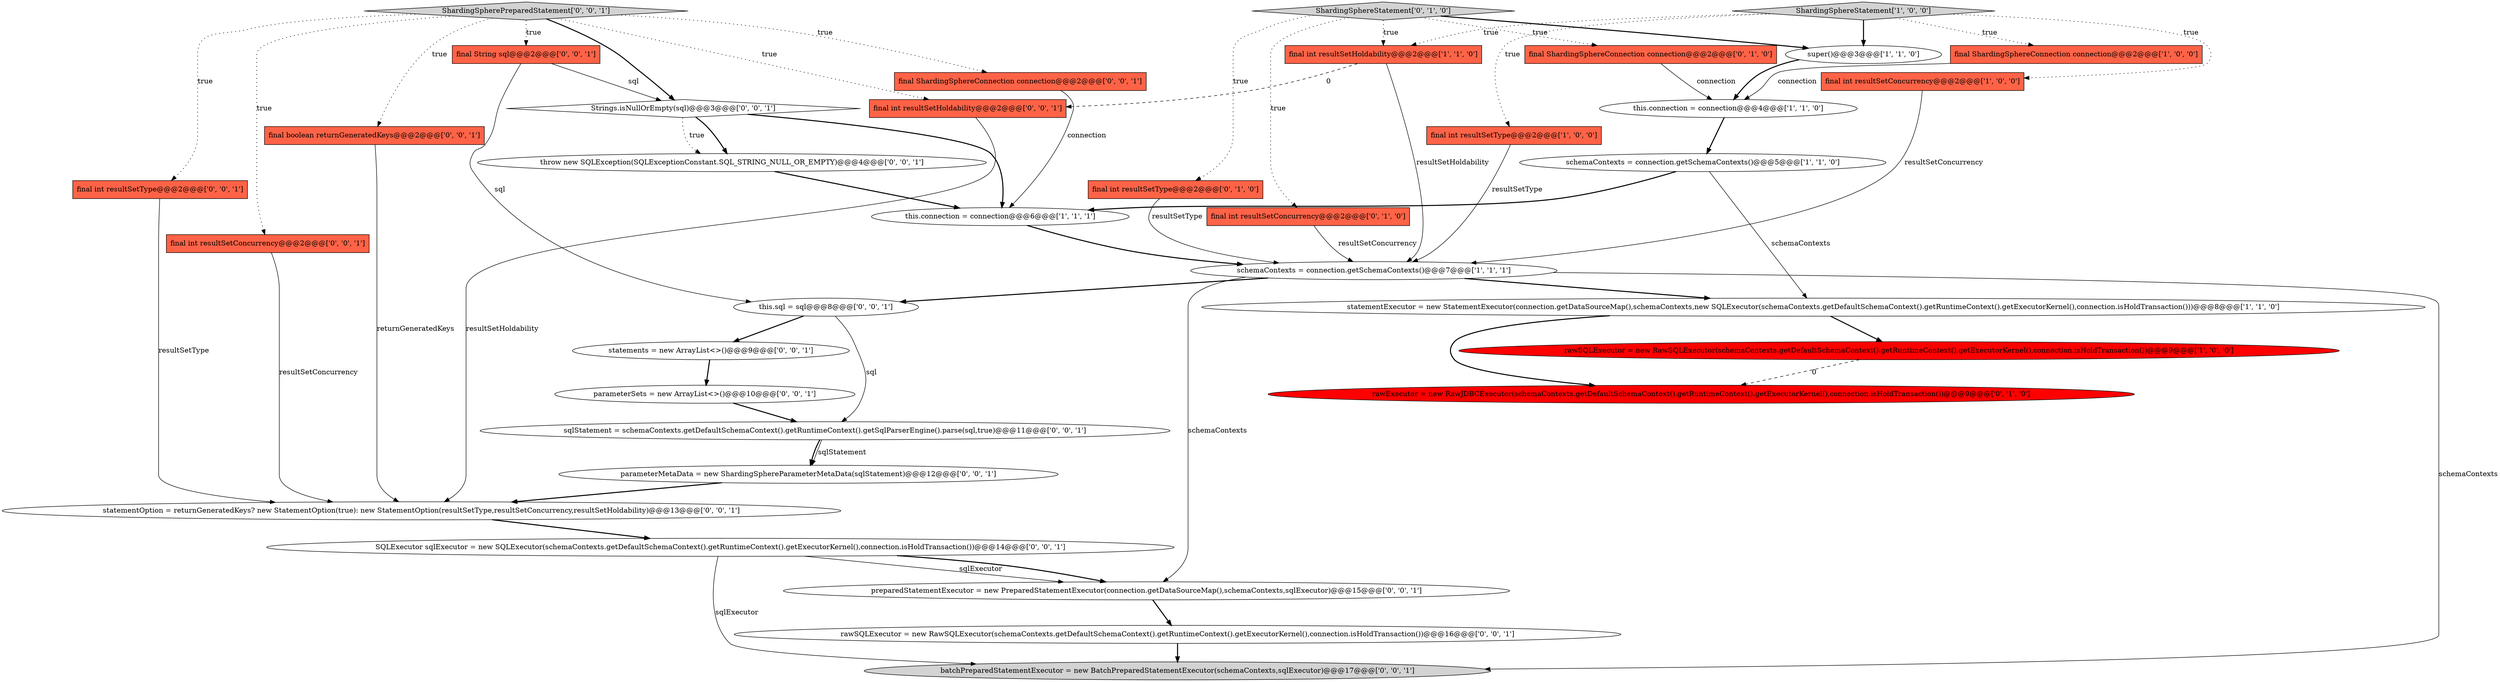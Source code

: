 digraph {
34 [style = filled, label = "final int resultSetHoldability@@@2@@@['0', '0', '1']", fillcolor = tomato, shape = box image = "AAA0AAABBB3BBB"];
22 [style = filled, label = "this.sql = sql@@@8@@@['0', '0', '1']", fillcolor = white, shape = ellipse image = "AAA0AAABBB3BBB"];
29 [style = filled, label = "final boolean returnGeneratedKeys@@@2@@@['0', '0', '1']", fillcolor = tomato, shape = box image = "AAA0AAABBB3BBB"];
24 [style = filled, label = "final int resultSetType@@@2@@@['0', '0', '1']", fillcolor = tomato, shape = box image = "AAA0AAABBB3BBB"];
5 [style = filled, label = "final int resultSetConcurrency@@@2@@@['1', '0', '0']", fillcolor = tomato, shape = box image = "AAA0AAABBB1BBB"];
13 [style = filled, label = "rawExecutor = new RawJDBCExecutor(schemaContexts.getDefaultSchemaContext().getRuntimeContext().getExecutorKernel(),connection.isHoldTransaction())@@@9@@@['0', '1', '0']", fillcolor = red, shape = ellipse image = "AAA1AAABBB2BBB"];
12 [style = filled, label = "final ShardingSphereConnection connection@@@2@@@['0', '1', '0']", fillcolor = tomato, shape = box image = "AAA0AAABBB2BBB"];
9 [style = filled, label = "this.connection = connection@@@4@@@['1', '1', '0']", fillcolor = white, shape = ellipse image = "AAA0AAABBB1BBB"];
19 [style = filled, label = "rawSQLExecutor = new RawSQLExecutor(schemaContexts.getDefaultSchemaContext().getRuntimeContext().getExecutorKernel(),connection.isHoldTransaction())@@@16@@@['0', '0', '1']", fillcolor = white, shape = ellipse image = "AAA0AAABBB3BBB"];
10 [style = filled, label = "final int resultSetHoldability@@@2@@@['1', '1', '0']", fillcolor = tomato, shape = box image = "AAA0AAABBB1BBB"];
11 [style = filled, label = "super()@@@3@@@['1', '1', '0']", fillcolor = white, shape = ellipse image = "AAA0AAABBB1BBB"];
8 [style = filled, label = "statementExecutor = new StatementExecutor(connection.getDataSourceMap(),schemaContexts,new SQLExecutor(schemaContexts.getDefaultSchemaContext().getRuntimeContext().getExecutorKernel(),connection.isHoldTransaction()))@@@8@@@['1', '1', '0']", fillcolor = white, shape = ellipse image = "AAA0AAABBB1BBB"];
27 [style = filled, label = "parameterSets = new ArrayList<>()@@@10@@@['0', '0', '1']", fillcolor = white, shape = ellipse image = "AAA0AAABBB3BBB"];
23 [style = filled, label = "Strings.isNullOrEmpty(sql)@@@3@@@['0', '0', '1']", fillcolor = white, shape = diamond image = "AAA0AAABBB3BBB"];
32 [style = filled, label = "preparedStatementExecutor = new PreparedStatementExecutor(connection.getDataSourceMap(),schemaContexts,sqlExecutor)@@@15@@@['0', '0', '1']", fillcolor = white, shape = ellipse image = "AAA0AAABBB3BBB"];
17 [style = filled, label = "batchPreparedStatementExecutor = new BatchPreparedStatementExecutor(schemaContexts,sqlExecutor)@@@17@@@['0', '0', '1']", fillcolor = lightgray, shape = ellipse image = "AAA0AAABBB3BBB"];
31 [style = filled, label = "throw new SQLException(SQLExceptionConstant.SQL_STRING_NULL_OR_EMPTY)@@@4@@@['0', '0', '1']", fillcolor = white, shape = ellipse image = "AAA0AAABBB3BBB"];
2 [style = filled, label = "schemaContexts = connection.getSchemaContexts()@@@7@@@['1', '1', '1']", fillcolor = white, shape = ellipse image = "AAA0AAABBB1BBB"];
33 [style = filled, label = "statements = new ArrayList<>()@@@9@@@['0', '0', '1']", fillcolor = white, shape = ellipse image = "AAA0AAABBB3BBB"];
20 [style = filled, label = "final String sql@@@2@@@['0', '0', '1']", fillcolor = tomato, shape = box image = "AAA0AAABBB3BBB"];
0 [style = filled, label = "rawSQLExecutor = new RawSQLExecutor(schemaContexts.getDefaultSchemaContext().getRuntimeContext().getExecutorKernel(),connection.isHoldTransaction())@@@9@@@['1', '0', '0']", fillcolor = red, shape = ellipse image = "AAA1AAABBB1BBB"];
35 [style = filled, label = "ShardingSpherePreparedStatement['0', '0', '1']", fillcolor = lightgray, shape = diamond image = "AAA0AAABBB3BBB"];
26 [style = filled, label = "parameterMetaData = new ShardingSphereParameterMetaData(sqlStatement)@@@12@@@['0', '0', '1']", fillcolor = white, shape = ellipse image = "AAA0AAABBB3BBB"];
15 [style = filled, label = "final int resultSetType@@@2@@@['0', '1', '0']", fillcolor = tomato, shape = box image = "AAA0AAABBB2BBB"];
4 [style = filled, label = "final ShardingSphereConnection connection@@@2@@@['1', '0', '0']", fillcolor = tomato, shape = box image = "AAA0AAABBB1BBB"];
6 [style = filled, label = "ShardingSphereStatement['1', '0', '0']", fillcolor = lightgray, shape = diamond image = "AAA0AAABBB1BBB"];
21 [style = filled, label = "final int resultSetConcurrency@@@2@@@['0', '0', '1']", fillcolor = tomato, shape = box image = "AAA0AAABBB3BBB"];
14 [style = filled, label = "ShardingSphereStatement['0', '1', '0']", fillcolor = lightgray, shape = diamond image = "AAA0AAABBB2BBB"];
25 [style = filled, label = "final ShardingSphereConnection connection@@@2@@@['0', '0', '1']", fillcolor = tomato, shape = box image = "AAA0AAABBB3BBB"];
30 [style = filled, label = "SQLExecutor sqlExecutor = new SQLExecutor(schemaContexts.getDefaultSchemaContext().getRuntimeContext().getExecutorKernel(),connection.isHoldTransaction())@@@14@@@['0', '0', '1']", fillcolor = white, shape = ellipse image = "AAA0AAABBB3BBB"];
1 [style = filled, label = "this.connection = connection@@@6@@@['1', '1', '1']", fillcolor = white, shape = ellipse image = "AAA0AAABBB1BBB"];
3 [style = filled, label = "schemaContexts = connection.getSchemaContexts()@@@5@@@['1', '1', '0']", fillcolor = white, shape = ellipse image = "AAA0AAABBB1BBB"];
7 [style = filled, label = "final int resultSetType@@@2@@@['1', '0', '0']", fillcolor = tomato, shape = box image = "AAA0AAABBB1BBB"];
16 [style = filled, label = "final int resultSetConcurrency@@@2@@@['0', '1', '0']", fillcolor = tomato, shape = box image = "AAA0AAABBB2BBB"];
28 [style = filled, label = "statementOption = returnGeneratedKeys? new StatementOption(true): new StatementOption(resultSetType,resultSetConcurrency,resultSetHoldability)@@@13@@@['0', '0', '1']", fillcolor = white, shape = ellipse image = "AAA0AAABBB3BBB"];
18 [style = filled, label = "sqlStatement = schemaContexts.getDefaultSchemaContext().getRuntimeContext().getSqlParserEngine().parse(sql,true)@@@11@@@['0', '0', '1']", fillcolor = white, shape = ellipse image = "AAA0AAABBB3BBB"];
23->31 [style = bold, label=""];
35->20 [style = dotted, label="true"];
35->29 [style = dotted, label="true"];
7->2 [style = solid, label="resultSetType"];
27->18 [style = bold, label=""];
22->33 [style = bold, label=""];
14->12 [style = dotted, label="true"];
3->1 [style = bold, label=""];
28->30 [style = bold, label=""];
35->24 [style = dotted, label="true"];
10->34 [style = dashed, label="0"];
30->17 [style = solid, label="sqlExecutor"];
22->18 [style = solid, label="sql"];
25->1 [style = solid, label="connection"];
4->9 [style = solid, label="connection"];
18->26 [style = bold, label=""];
30->32 [style = solid, label="sqlExecutor"];
5->2 [style = solid, label="resultSetConcurrency"];
12->9 [style = solid, label="connection"];
30->32 [style = bold, label=""];
35->21 [style = dotted, label="true"];
31->1 [style = bold, label=""];
19->17 [style = bold, label=""];
32->19 [style = bold, label=""];
11->9 [style = bold, label=""];
10->2 [style = solid, label="resultSetHoldability"];
16->2 [style = solid, label="resultSetConcurrency"];
33->27 [style = bold, label=""];
14->10 [style = dotted, label="true"];
18->26 [style = solid, label="sqlStatement"];
8->0 [style = bold, label=""];
6->10 [style = dotted, label="true"];
29->28 [style = solid, label="returnGeneratedKeys"];
14->16 [style = dotted, label="true"];
35->23 [style = bold, label=""];
14->15 [style = dotted, label="true"];
6->5 [style = dotted, label="true"];
24->28 [style = solid, label="resultSetType"];
6->4 [style = dotted, label="true"];
2->17 [style = solid, label="schemaContexts"];
21->28 [style = solid, label="resultSetConcurrency"];
2->32 [style = solid, label="schemaContexts"];
6->11 [style = bold, label=""];
0->13 [style = dashed, label="0"];
3->8 [style = solid, label="schemaContexts"];
15->2 [style = solid, label="resultSetType"];
6->7 [style = dotted, label="true"];
23->1 [style = bold, label=""];
9->3 [style = bold, label=""];
35->34 [style = dotted, label="true"];
1->2 [style = bold, label=""];
20->23 [style = solid, label="sql"];
20->22 [style = solid, label="sql"];
26->28 [style = bold, label=""];
2->22 [style = bold, label=""];
23->31 [style = dotted, label="true"];
14->11 [style = bold, label=""];
34->28 [style = solid, label="resultSetHoldability"];
8->13 [style = bold, label=""];
2->8 [style = bold, label=""];
35->25 [style = dotted, label="true"];
}
